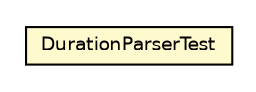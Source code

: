 #!/usr/local/bin/dot
#
# Class diagram 
# Generated by UMLGraph version R5_6-24-gf6e263 (http://www.umlgraph.org/)
#

digraph G {
	edge [fontname="Helvetica",fontsize=10,labelfontname="Helvetica",labelfontsize=10];
	node [fontname="Helvetica",fontsize=10,shape=plaintext];
	nodesep=0.25;
	ranksep=0.5;
	// com.rockhoppertech.music.DurationParserTest
	c870 [label=<<table title="com.rockhoppertech.music.DurationParserTest" border="0" cellborder="1" cellspacing="0" cellpadding="2" port="p" bgcolor="lemonChiffon" href="./DurationParserTest.html">
		<tr><td><table border="0" cellspacing="0" cellpadding="1">
<tr><td align="center" balign="center"> DurationParserTest </td></tr>
		</table></td></tr>
		</table>>, URL="./DurationParserTest.html", fontname="Helvetica", fontcolor="black", fontsize=9.0];
}

